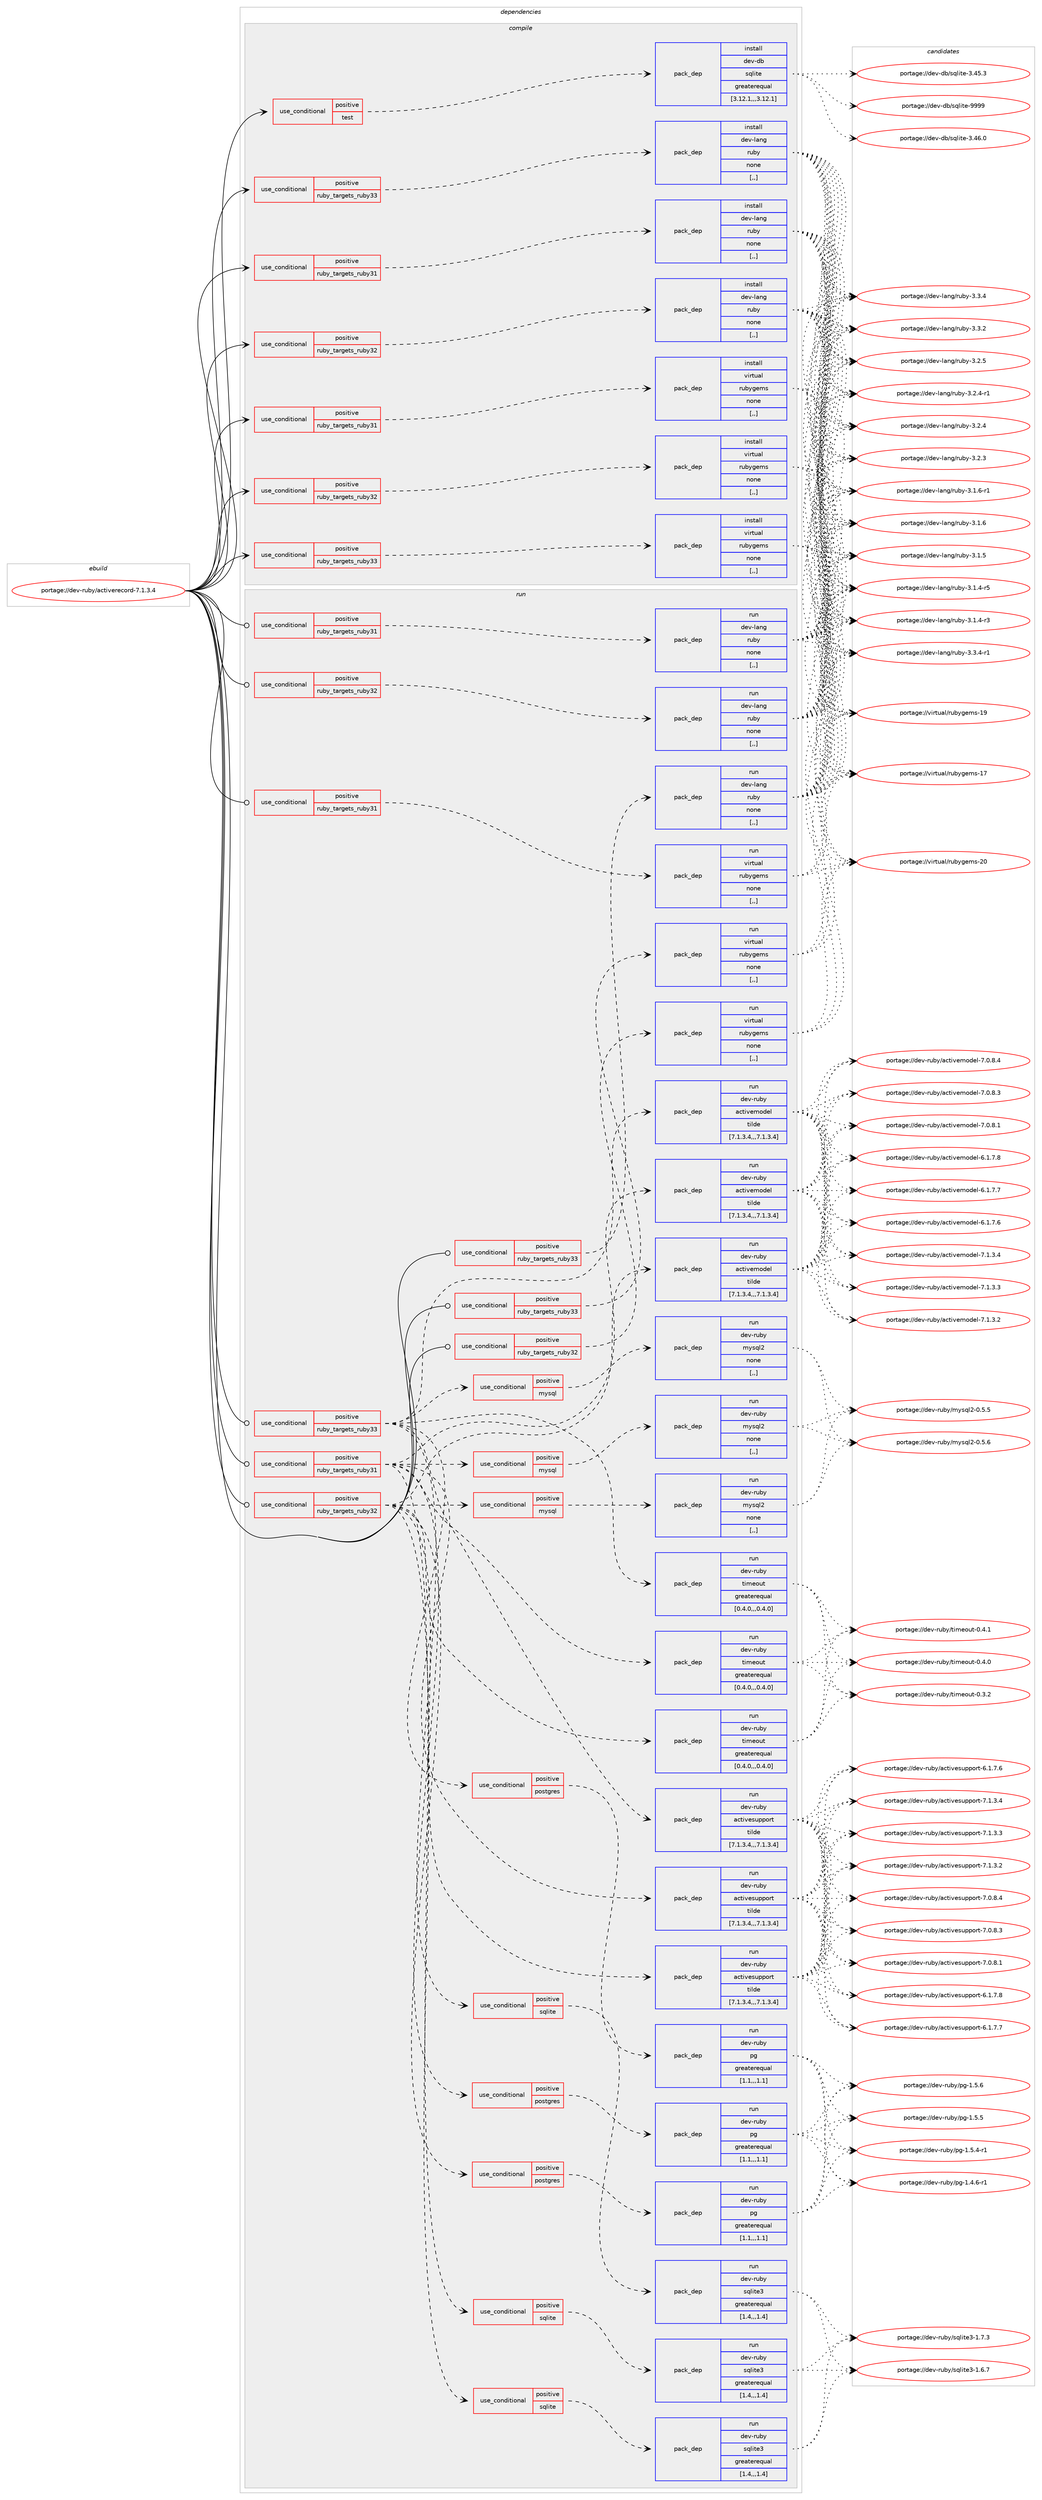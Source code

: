 digraph prolog {

# *************
# Graph options
# *************

newrank=true;
concentrate=true;
compound=true;
graph [rankdir=LR,fontname=Helvetica,fontsize=10,ranksep=1.5];#, ranksep=2.5, nodesep=0.2];
edge  [arrowhead=vee];
node  [fontname=Helvetica,fontsize=10];

# **********
# The ebuild
# **********

subgraph cluster_leftcol {
color=gray;
label=<<i>ebuild</i>>;
id [label="portage://dev-ruby/activerecord-7.1.3.4", color=red, width=4, href="../dev-ruby/activerecord-7.1.3.4.svg"];
}

# ****************
# The dependencies
# ****************

subgraph cluster_midcol {
color=gray;
label=<<i>dependencies</i>>;
subgraph cluster_compile {
fillcolor="#eeeeee";
style=filled;
label=<<i>compile</i>>;
subgraph cond43667 {
dependency174819 [label=<<TABLE BORDER="0" CELLBORDER="1" CELLSPACING="0" CELLPADDING="4"><TR><TD ROWSPAN="3" CELLPADDING="10">use_conditional</TD></TR><TR><TD>positive</TD></TR><TR><TD>ruby_targets_ruby31</TD></TR></TABLE>>, shape=none, color=red];
subgraph pack129871 {
dependency174820 [label=<<TABLE BORDER="0" CELLBORDER="1" CELLSPACING="0" CELLPADDING="4" WIDTH="220"><TR><TD ROWSPAN="6" CELLPADDING="30">pack_dep</TD></TR><TR><TD WIDTH="110">install</TD></TR><TR><TD>dev-lang</TD></TR><TR><TD>ruby</TD></TR><TR><TD>none</TD></TR><TR><TD>[,,]</TD></TR></TABLE>>, shape=none, color=blue];
}
dependency174819:e -> dependency174820:w [weight=20,style="dashed",arrowhead="vee"];
}
id:e -> dependency174819:w [weight=20,style="solid",arrowhead="vee"];
subgraph cond43668 {
dependency174821 [label=<<TABLE BORDER="0" CELLBORDER="1" CELLSPACING="0" CELLPADDING="4"><TR><TD ROWSPAN="3" CELLPADDING="10">use_conditional</TD></TR><TR><TD>positive</TD></TR><TR><TD>ruby_targets_ruby31</TD></TR></TABLE>>, shape=none, color=red];
subgraph pack129872 {
dependency174822 [label=<<TABLE BORDER="0" CELLBORDER="1" CELLSPACING="0" CELLPADDING="4" WIDTH="220"><TR><TD ROWSPAN="6" CELLPADDING="30">pack_dep</TD></TR><TR><TD WIDTH="110">install</TD></TR><TR><TD>virtual</TD></TR><TR><TD>rubygems</TD></TR><TR><TD>none</TD></TR><TR><TD>[,,]</TD></TR></TABLE>>, shape=none, color=blue];
}
dependency174821:e -> dependency174822:w [weight=20,style="dashed",arrowhead="vee"];
}
id:e -> dependency174821:w [weight=20,style="solid",arrowhead="vee"];
subgraph cond43669 {
dependency174823 [label=<<TABLE BORDER="0" CELLBORDER="1" CELLSPACING="0" CELLPADDING="4"><TR><TD ROWSPAN="3" CELLPADDING="10">use_conditional</TD></TR><TR><TD>positive</TD></TR><TR><TD>ruby_targets_ruby32</TD></TR></TABLE>>, shape=none, color=red];
subgraph pack129873 {
dependency174824 [label=<<TABLE BORDER="0" CELLBORDER="1" CELLSPACING="0" CELLPADDING="4" WIDTH="220"><TR><TD ROWSPAN="6" CELLPADDING="30">pack_dep</TD></TR><TR><TD WIDTH="110">install</TD></TR><TR><TD>dev-lang</TD></TR><TR><TD>ruby</TD></TR><TR><TD>none</TD></TR><TR><TD>[,,]</TD></TR></TABLE>>, shape=none, color=blue];
}
dependency174823:e -> dependency174824:w [weight=20,style="dashed",arrowhead="vee"];
}
id:e -> dependency174823:w [weight=20,style="solid",arrowhead="vee"];
subgraph cond43670 {
dependency174825 [label=<<TABLE BORDER="0" CELLBORDER="1" CELLSPACING="0" CELLPADDING="4"><TR><TD ROWSPAN="3" CELLPADDING="10">use_conditional</TD></TR><TR><TD>positive</TD></TR><TR><TD>ruby_targets_ruby32</TD></TR></TABLE>>, shape=none, color=red];
subgraph pack129874 {
dependency174826 [label=<<TABLE BORDER="0" CELLBORDER="1" CELLSPACING="0" CELLPADDING="4" WIDTH="220"><TR><TD ROWSPAN="6" CELLPADDING="30">pack_dep</TD></TR><TR><TD WIDTH="110">install</TD></TR><TR><TD>virtual</TD></TR><TR><TD>rubygems</TD></TR><TR><TD>none</TD></TR><TR><TD>[,,]</TD></TR></TABLE>>, shape=none, color=blue];
}
dependency174825:e -> dependency174826:w [weight=20,style="dashed",arrowhead="vee"];
}
id:e -> dependency174825:w [weight=20,style="solid",arrowhead="vee"];
subgraph cond43671 {
dependency174827 [label=<<TABLE BORDER="0" CELLBORDER="1" CELLSPACING="0" CELLPADDING="4"><TR><TD ROWSPAN="3" CELLPADDING="10">use_conditional</TD></TR><TR><TD>positive</TD></TR><TR><TD>ruby_targets_ruby33</TD></TR></TABLE>>, shape=none, color=red];
subgraph pack129875 {
dependency174828 [label=<<TABLE BORDER="0" CELLBORDER="1" CELLSPACING="0" CELLPADDING="4" WIDTH="220"><TR><TD ROWSPAN="6" CELLPADDING="30">pack_dep</TD></TR><TR><TD WIDTH="110">install</TD></TR><TR><TD>dev-lang</TD></TR><TR><TD>ruby</TD></TR><TR><TD>none</TD></TR><TR><TD>[,,]</TD></TR></TABLE>>, shape=none, color=blue];
}
dependency174827:e -> dependency174828:w [weight=20,style="dashed",arrowhead="vee"];
}
id:e -> dependency174827:w [weight=20,style="solid",arrowhead="vee"];
subgraph cond43672 {
dependency174829 [label=<<TABLE BORDER="0" CELLBORDER="1" CELLSPACING="0" CELLPADDING="4"><TR><TD ROWSPAN="3" CELLPADDING="10">use_conditional</TD></TR><TR><TD>positive</TD></TR><TR><TD>ruby_targets_ruby33</TD></TR></TABLE>>, shape=none, color=red];
subgraph pack129876 {
dependency174830 [label=<<TABLE BORDER="0" CELLBORDER="1" CELLSPACING="0" CELLPADDING="4" WIDTH="220"><TR><TD ROWSPAN="6" CELLPADDING="30">pack_dep</TD></TR><TR><TD WIDTH="110">install</TD></TR><TR><TD>virtual</TD></TR><TR><TD>rubygems</TD></TR><TR><TD>none</TD></TR><TR><TD>[,,]</TD></TR></TABLE>>, shape=none, color=blue];
}
dependency174829:e -> dependency174830:w [weight=20,style="dashed",arrowhead="vee"];
}
id:e -> dependency174829:w [weight=20,style="solid",arrowhead="vee"];
subgraph cond43673 {
dependency174831 [label=<<TABLE BORDER="0" CELLBORDER="1" CELLSPACING="0" CELLPADDING="4"><TR><TD ROWSPAN="3" CELLPADDING="10">use_conditional</TD></TR><TR><TD>positive</TD></TR><TR><TD>test</TD></TR></TABLE>>, shape=none, color=red];
subgraph pack129877 {
dependency174832 [label=<<TABLE BORDER="0" CELLBORDER="1" CELLSPACING="0" CELLPADDING="4" WIDTH="220"><TR><TD ROWSPAN="6" CELLPADDING="30">pack_dep</TD></TR><TR><TD WIDTH="110">install</TD></TR><TR><TD>dev-db</TD></TR><TR><TD>sqlite</TD></TR><TR><TD>greaterequal</TD></TR><TR><TD>[3.12.1,,,3.12.1]</TD></TR></TABLE>>, shape=none, color=blue];
}
dependency174831:e -> dependency174832:w [weight=20,style="dashed",arrowhead="vee"];
}
id:e -> dependency174831:w [weight=20,style="solid",arrowhead="vee"];
}
subgraph cluster_compileandrun {
fillcolor="#eeeeee";
style=filled;
label=<<i>compile and run</i>>;
}
subgraph cluster_run {
fillcolor="#eeeeee";
style=filled;
label=<<i>run</i>>;
subgraph cond43674 {
dependency174833 [label=<<TABLE BORDER="0" CELLBORDER="1" CELLSPACING="0" CELLPADDING="4"><TR><TD ROWSPAN="3" CELLPADDING="10">use_conditional</TD></TR><TR><TD>positive</TD></TR><TR><TD>ruby_targets_ruby31</TD></TR></TABLE>>, shape=none, color=red];
subgraph pack129878 {
dependency174834 [label=<<TABLE BORDER="0" CELLBORDER="1" CELLSPACING="0" CELLPADDING="4" WIDTH="220"><TR><TD ROWSPAN="6" CELLPADDING="30">pack_dep</TD></TR><TR><TD WIDTH="110">run</TD></TR><TR><TD>dev-lang</TD></TR><TR><TD>ruby</TD></TR><TR><TD>none</TD></TR><TR><TD>[,,]</TD></TR></TABLE>>, shape=none, color=blue];
}
dependency174833:e -> dependency174834:w [weight=20,style="dashed",arrowhead="vee"];
}
id:e -> dependency174833:w [weight=20,style="solid",arrowhead="odot"];
subgraph cond43675 {
dependency174835 [label=<<TABLE BORDER="0" CELLBORDER="1" CELLSPACING="0" CELLPADDING="4"><TR><TD ROWSPAN="3" CELLPADDING="10">use_conditional</TD></TR><TR><TD>positive</TD></TR><TR><TD>ruby_targets_ruby31</TD></TR></TABLE>>, shape=none, color=red];
subgraph pack129879 {
dependency174836 [label=<<TABLE BORDER="0" CELLBORDER="1" CELLSPACING="0" CELLPADDING="4" WIDTH="220"><TR><TD ROWSPAN="6" CELLPADDING="30">pack_dep</TD></TR><TR><TD WIDTH="110">run</TD></TR><TR><TD>dev-ruby</TD></TR><TR><TD>activesupport</TD></TR><TR><TD>tilde</TD></TR><TR><TD>[7.1.3.4,,,7.1.3.4]</TD></TR></TABLE>>, shape=none, color=blue];
}
dependency174835:e -> dependency174836:w [weight=20,style="dashed",arrowhead="vee"];
subgraph pack129880 {
dependency174837 [label=<<TABLE BORDER="0" CELLBORDER="1" CELLSPACING="0" CELLPADDING="4" WIDTH="220"><TR><TD ROWSPAN="6" CELLPADDING="30">pack_dep</TD></TR><TR><TD WIDTH="110">run</TD></TR><TR><TD>dev-ruby</TD></TR><TR><TD>activemodel</TD></TR><TR><TD>tilde</TD></TR><TR><TD>[7.1.3.4,,,7.1.3.4]</TD></TR></TABLE>>, shape=none, color=blue];
}
dependency174835:e -> dependency174837:w [weight=20,style="dashed",arrowhead="vee"];
subgraph pack129881 {
dependency174838 [label=<<TABLE BORDER="0" CELLBORDER="1" CELLSPACING="0" CELLPADDING="4" WIDTH="220"><TR><TD ROWSPAN="6" CELLPADDING="30">pack_dep</TD></TR><TR><TD WIDTH="110">run</TD></TR><TR><TD>dev-ruby</TD></TR><TR><TD>timeout</TD></TR><TR><TD>greaterequal</TD></TR><TR><TD>[0.4.0,,,0.4.0]</TD></TR></TABLE>>, shape=none, color=blue];
}
dependency174835:e -> dependency174838:w [weight=20,style="dashed",arrowhead="vee"];
subgraph cond43676 {
dependency174839 [label=<<TABLE BORDER="0" CELLBORDER="1" CELLSPACING="0" CELLPADDING="4"><TR><TD ROWSPAN="3" CELLPADDING="10">use_conditional</TD></TR><TR><TD>positive</TD></TR><TR><TD>sqlite</TD></TR></TABLE>>, shape=none, color=red];
subgraph pack129882 {
dependency174840 [label=<<TABLE BORDER="0" CELLBORDER="1" CELLSPACING="0" CELLPADDING="4" WIDTH="220"><TR><TD ROWSPAN="6" CELLPADDING="30">pack_dep</TD></TR><TR><TD WIDTH="110">run</TD></TR><TR><TD>dev-ruby</TD></TR><TR><TD>sqlite3</TD></TR><TR><TD>greaterequal</TD></TR><TR><TD>[1.4,,,1.4]</TD></TR></TABLE>>, shape=none, color=blue];
}
dependency174839:e -> dependency174840:w [weight=20,style="dashed",arrowhead="vee"];
}
dependency174835:e -> dependency174839:w [weight=20,style="dashed",arrowhead="vee"];
subgraph cond43677 {
dependency174841 [label=<<TABLE BORDER="0" CELLBORDER="1" CELLSPACING="0" CELLPADDING="4"><TR><TD ROWSPAN="3" CELLPADDING="10">use_conditional</TD></TR><TR><TD>positive</TD></TR><TR><TD>mysql</TD></TR></TABLE>>, shape=none, color=red];
subgraph pack129883 {
dependency174842 [label=<<TABLE BORDER="0" CELLBORDER="1" CELLSPACING="0" CELLPADDING="4" WIDTH="220"><TR><TD ROWSPAN="6" CELLPADDING="30">pack_dep</TD></TR><TR><TD WIDTH="110">run</TD></TR><TR><TD>dev-ruby</TD></TR><TR><TD>mysql2</TD></TR><TR><TD>none</TD></TR><TR><TD>[,,]</TD></TR></TABLE>>, shape=none, color=blue];
}
dependency174841:e -> dependency174842:w [weight=20,style="dashed",arrowhead="vee"];
}
dependency174835:e -> dependency174841:w [weight=20,style="dashed",arrowhead="vee"];
subgraph cond43678 {
dependency174843 [label=<<TABLE BORDER="0" CELLBORDER="1" CELLSPACING="0" CELLPADDING="4"><TR><TD ROWSPAN="3" CELLPADDING="10">use_conditional</TD></TR><TR><TD>positive</TD></TR><TR><TD>postgres</TD></TR></TABLE>>, shape=none, color=red];
subgraph pack129884 {
dependency174844 [label=<<TABLE BORDER="0" CELLBORDER="1" CELLSPACING="0" CELLPADDING="4" WIDTH="220"><TR><TD ROWSPAN="6" CELLPADDING="30">pack_dep</TD></TR><TR><TD WIDTH="110">run</TD></TR><TR><TD>dev-ruby</TD></TR><TR><TD>pg</TD></TR><TR><TD>greaterequal</TD></TR><TR><TD>[1.1,,,1.1]</TD></TR></TABLE>>, shape=none, color=blue];
}
dependency174843:e -> dependency174844:w [weight=20,style="dashed",arrowhead="vee"];
}
dependency174835:e -> dependency174843:w [weight=20,style="dashed",arrowhead="vee"];
}
id:e -> dependency174835:w [weight=20,style="solid",arrowhead="odot"];
subgraph cond43679 {
dependency174845 [label=<<TABLE BORDER="0" CELLBORDER="1" CELLSPACING="0" CELLPADDING="4"><TR><TD ROWSPAN="3" CELLPADDING="10">use_conditional</TD></TR><TR><TD>positive</TD></TR><TR><TD>ruby_targets_ruby31</TD></TR></TABLE>>, shape=none, color=red];
subgraph pack129885 {
dependency174846 [label=<<TABLE BORDER="0" CELLBORDER="1" CELLSPACING="0" CELLPADDING="4" WIDTH="220"><TR><TD ROWSPAN="6" CELLPADDING="30">pack_dep</TD></TR><TR><TD WIDTH="110">run</TD></TR><TR><TD>virtual</TD></TR><TR><TD>rubygems</TD></TR><TR><TD>none</TD></TR><TR><TD>[,,]</TD></TR></TABLE>>, shape=none, color=blue];
}
dependency174845:e -> dependency174846:w [weight=20,style="dashed",arrowhead="vee"];
}
id:e -> dependency174845:w [weight=20,style="solid",arrowhead="odot"];
subgraph cond43680 {
dependency174847 [label=<<TABLE BORDER="0" CELLBORDER="1" CELLSPACING="0" CELLPADDING="4"><TR><TD ROWSPAN="3" CELLPADDING="10">use_conditional</TD></TR><TR><TD>positive</TD></TR><TR><TD>ruby_targets_ruby32</TD></TR></TABLE>>, shape=none, color=red];
subgraph pack129886 {
dependency174848 [label=<<TABLE BORDER="0" CELLBORDER="1" CELLSPACING="0" CELLPADDING="4" WIDTH="220"><TR><TD ROWSPAN="6" CELLPADDING="30">pack_dep</TD></TR><TR><TD WIDTH="110">run</TD></TR><TR><TD>dev-lang</TD></TR><TR><TD>ruby</TD></TR><TR><TD>none</TD></TR><TR><TD>[,,]</TD></TR></TABLE>>, shape=none, color=blue];
}
dependency174847:e -> dependency174848:w [weight=20,style="dashed",arrowhead="vee"];
}
id:e -> dependency174847:w [weight=20,style="solid",arrowhead="odot"];
subgraph cond43681 {
dependency174849 [label=<<TABLE BORDER="0" CELLBORDER="1" CELLSPACING="0" CELLPADDING="4"><TR><TD ROWSPAN="3" CELLPADDING="10">use_conditional</TD></TR><TR><TD>positive</TD></TR><TR><TD>ruby_targets_ruby32</TD></TR></TABLE>>, shape=none, color=red];
subgraph pack129887 {
dependency174850 [label=<<TABLE BORDER="0" CELLBORDER="1" CELLSPACING="0" CELLPADDING="4" WIDTH="220"><TR><TD ROWSPAN="6" CELLPADDING="30">pack_dep</TD></TR><TR><TD WIDTH="110">run</TD></TR><TR><TD>dev-ruby</TD></TR><TR><TD>activesupport</TD></TR><TR><TD>tilde</TD></TR><TR><TD>[7.1.3.4,,,7.1.3.4]</TD></TR></TABLE>>, shape=none, color=blue];
}
dependency174849:e -> dependency174850:w [weight=20,style="dashed",arrowhead="vee"];
subgraph pack129888 {
dependency174851 [label=<<TABLE BORDER="0" CELLBORDER="1" CELLSPACING="0" CELLPADDING="4" WIDTH="220"><TR><TD ROWSPAN="6" CELLPADDING="30">pack_dep</TD></TR><TR><TD WIDTH="110">run</TD></TR><TR><TD>dev-ruby</TD></TR><TR><TD>activemodel</TD></TR><TR><TD>tilde</TD></TR><TR><TD>[7.1.3.4,,,7.1.3.4]</TD></TR></TABLE>>, shape=none, color=blue];
}
dependency174849:e -> dependency174851:w [weight=20,style="dashed",arrowhead="vee"];
subgraph pack129889 {
dependency174852 [label=<<TABLE BORDER="0" CELLBORDER="1" CELLSPACING="0" CELLPADDING="4" WIDTH="220"><TR><TD ROWSPAN="6" CELLPADDING="30">pack_dep</TD></TR><TR><TD WIDTH="110">run</TD></TR><TR><TD>dev-ruby</TD></TR><TR><TD>timeout</TD></TR><TR><TD>greaterequal</TD></TR><TR><TD>[0.4.0,,,0.4.0]</TD></TR></TABLE>>, shape=none, color=blue];
}
dependency174849:e -> dependency174852:w [weight=20,style="dashed",arrowhead="vee"];
subgraph cond43682 {
dependency174853 [label=<<TABLE BORDER="0" CELLBORDER="1" CELLSPACING="0" CELLPADDING="4"><TR><TD ROWSPAN="3" CELLPADDING="10">use_conditional</TD></TR><TR><TD>positive</TD></TR><TR><TD>sqlite</TD></TR></TABLE>>, shape=none, color=red];
subgraph pack129890 {
dependency174854 [label=<<TABLE BORDER="0" CELLBORDER="1" CELLSPACING="0" CELLPADDING="4" WIDTH="220"><TR><TD ROWSPAN="6" CELLPADDING="30">pack_dep</TD></TR><TR><TD WIDTH="110">run</TD></TR><TR><TD>dev-ruby</TD></TR><TR><TD>sqlite3</TD></TR><TR><TD>greaterequal</TD></TR><TR><TD>[1.4,,,1.4]</TD></TR></TABLE>>, shape=none, color=blue];
}
dependency174853:e -> dependency174854:w [weight=20,style="dashed",arrowhead="vee"];
}
dependency174849:e -> dependency174853:w [weight=20,style="dashed",arrowhead="vee"];
subgraph cond43683 {
dependency174855 [label=<<TABLE BORDER="0" CELLBORDER="1" CELLSPACING="0" CELLPADDING="4"><TR><TD ROWSPAN="3" CELLPADDING="10">use_conditional</TD></TR><TR><TD>positive</TD></TR><TR><TD>mysql</TD></TR></TABLE>>, shape=none, color=red];
subgraph pack129891 {
dependency174856 [label=<<TABLE BORDER="0" CELLBORDER="1" CELLSPACING="0" CELLPADDING="4" WIDTH="220"><TR><TD ROWSPAN="6" CELLPADDING="30">pack_dep</TD></TR><TR><TD WIDTH="110">run</TD></TR><TR><TD>dev-ruby</TD></TR><TR><TD>mysql2</TD></TR><TR><TD>none</TD></TR><TR><TD>[,,]</TD></TR></TABLE>>, shape=none, color=blue];
}
dependency174855:e -> dependency174856:w [weight=20,style="dashed",arrowhead="vee"];
}
dependency174849:e -> dependency174855:w [weight=20,style="dashed",arrowhead="vee"];
subgraph cond43684 {
dependency174857 [label=<<TABLE BORDER="0" CELLBORDER="1" CELLSPACING="0" CELLPADDING="4"><TR><TD ROWSPAN="3" CELLPADDING="10">use_conditional</TD></TR><TR><TD>positive</TD></TR><TR><TD>postgres</TD></TR></TABLE>>, shape=none, color=red];
subgraph pack129892 {
dependency174858 [label=<<TABLE BORDER="0" CELLBORDER="1" CELLSPACING="0" CELLPADDING="4" WIDTH="220"><TR><TD ROWSPAN="6" CELLPADDING="30">pack_dep</TD></TR><TR><TD WIDTH="110">run</TD></TR><TR><TD>dev-ruby</TD></TR><TR><TD>pg</TD></TR><TR><TD>greaterequal</TD></TR><TR><TD>[1.1,,,1.1]</TD></TR></TABLE>>, shape=none, color=blue];
}
dependency174857:e -> dependency174858:w [weight=20,style="dashed",arrowhead="vee"];
}
dependency174849:e -> dependency174857:w [weight=20,style="dashed",arrowhead="vee"];
}
id:e -> dependency174849:w [weight=20,style="solid",arrowhead="odot"];
subgraph cond43685 {
dependency174859 [label=<<TABLE BORDER="0" CELLBORDER="1" CELLSPACING="0" CELLPADDING="4"><TR><TD ROWSPAN="3" CELLPADDING="10">use_conditional</TD></TR><TR><TD>positive</TD></TR><TR><TD>ruby_targets_ruby32</TD></TR></TABLE>>, shape=none, color=red];
subgraph pack129893 {
dependency174860 [label=<<TABLE BORDER="0" CELLBORDER="1" CELLSPACING="0" CELLPADDING="4" WIDTH="220"><TR><TD ROWSPAN="6" CELLPADDING="30">pack_dep</TD></TR><TR><TD WIDTH="110">run</TD></TR><TR><TD>virtual</TD></TR><TR><TD>rubygems</TD></TR><TR><TD>none</TD></TR><TR><TD>[,,]</TD></TR></TABLE>>, shape=none, color=blue];
}
dependency174859:e -> dependency174860:w [weight=20,style="dashed",arrowhead="vee"];
}
id:e -> dependency174859:w [weight=20,style="solid",arrowhead="odot"];
subgraph cond43686 {
dependency174861 [label=<<TABLE BORDER="0" CELLBORDER="1" CELLSPACING="0" CELLPADDING="4"><TR><TD ROWSPAN="3" CELLPADDING="10">use_conditional</TD></TR><TR><TD>positive</TD></TR><TR><TD>ruby_targets_ruby33</TD></TR></TABLE>>, shape=none, color=red];
subgraph pack129894 {
dependency174862 [label=<<TABLE BORDER="0" CELLBORDER="1" CELLSPACING="0" CELLPADDING="4" WIDTH="220"><TR><TD ROWSPAN="6" CELLPADDING="30">pack_dep</TD></TR><TR><TD WIDTH="110">run</TD></TR><TR><TD>dev-lang</TD></TR><TR><TD>ruby</TD></TR><TR><TD>none</TD></TR><TR><TD>[,,]</TD></TR></TABLE>>, shape=none, color=blue];
}
dependency174861:e -> dependency174862:w [weight=20,style="dashed",arrowhead="vee"];
}
id:e -> dependency174861:w [weight=20,style="solid",arrowhead="odot"];
subgraph cond43687 {
dependency174863 [label=<<TABLE BORDER="0" CELLBORDER="1" CELLSPACING="0" CELLPADDING="4"><TR><TD ROWSPAN="3" CELLPADDING="10">use_conditional</TD></TR><TR><TD>positive</TD></TR><TR><TD>ruby_targets_ruby33</TD></TR></TABLE>>, shape=none, color=red];
subgraph pack129895 {
dependency174864 [label=<<TABLE BORDER="0" CELLBORDER="1" CELLSPACING="0" CELLPADDING="4" WIDTH="220"><TR><TD ROWSPAN="6" CELLPADDING="30">pack_dep</TD></TR><TR><TD WIDTH="110">run</TD></TR><TR><TD>dev-ruby</TD></TR><TR><TD>activesupport</TD></TR><TR><TD>tilde</TD></TR><TR><TD>[7.1.3.4,,,7.1.3.4]</TD></TR></TABLE>>, shape=none, color=blue];
}
dependency174863:e -> dependency174864:w [weight=20,style="dashed",arrowhead="vee"];
subgraph pack129896 {
dependency174865 [label=<<TABLE BORDER="0" CELLBORDER="1" CELLSPACING="0" CELLPADDING="4" WIDTH="220"><TR><TD ROWSPAN="6" CELLPADDING="30">pack_dep</TD></TR><TR><TD WIDTH="110">run</TD></TR><TR><TD>dev-ruby</TD></TR><TR><TD>activemodel</TD></TR><TR><TD>tilde</TD></TR><TR><TD>[7.1.3.4,,,7.1.3.4]</TD></TR></TABLE>>, shape=none, color=blue];
}
dependency174863:e -> dependency174865:w [weight=20,style="dashed",arrowhead="vee"];
subgraph pack129897 {
dependency174866 [label=<<TABLE BORDER="0" CELLBORDER="1" CELLSPACING="0" CELLPADDING="4" WIDTH="220"><TR><TD ROWSPAN="6" CELLPADDING="30">pack_dep</TD></TR><TR><TD WIDTH="110">run</TD></TR><TR><TD>dev-ruby</TD></TR><TR><TD>timeout</TD></TR><TR><TD>greaterequal</TD></TR><TR><TD>[0.4.0,,,0.4.0]</TD></TR></TABLE>>, shape=none, color=blue];
}
dependency174863:e -> dependency174866:w [weight=20,style="dashed",arrowhead="vee"];
subgraph cond43688 {
dependency174867 [label=<<TABLE BORDER="0" CELLBORDER="1" CELLSPACING="0" CELLPADDING="4"><TR><TD ROWSPAN="3" CELLPADDING="10">use_conditional</TD></TR><TR><TD>positive</TD></TR><TR><TD>sqlite</TD></TR></TABLE>>, shape=none, color=red];
subgraph pack129898 {
dependency174868 [label=<<TABLE BORDER="0" CELLBORDER="1" CELLSPACING="0" CELLPADDING="4" WIDTH="220"><TR><TD ROWSPAN="6" CELLPADDING="30">pack_dep</TD></TR><TR><TD WIDTH="110">run</TD></TR><TR><TD>dev-ruby</TD></TR><TR><TD>sqlite3</TD></TR><TR><TD>greaterequal</TD></TR><TR><TD>[1.4,,,1.4]</TD></TR></TABLE>>, shape=none, color=blue];
}
dependency174867:e -> dependency174868:w [weight=20,style="dashed",arrowhead="vee"];
}
dependency174863:e -> dependency174867:w [weight=20,style="dashed",arrowhead="vee"];
subgraph cond43689 {
dependency174869 [label=<<TABLE BORDER="0" CELLBORDER="1" CELLSPACING="0" CELLPADDING="4"><TR><TD ROWSPAN="3" CELLPADDING="10">use_conditional</TD></TR><TR><TD>positive</TD></TR><TR><TD>mysql</TD></TR></TABLE>>, shape=none, color=red];
subgraph pack129899 {
dependency174870 [label=<<TABLE BORDER="0" CELLBORDER="1" CELLSPACING="0" CELLPADDING="4" WIDTH="220"><TR><TD ROWSPAN="6" CELLPADDING="30">pack_dep</TD></TR><TR><TD WIDTH="110">run</TD></TR><TR><TD>dev-ruby</TD></TR><TR><TD>mysql2</TD></TR><TR><TD>none</TD></TR><TR><TD>[,,]</TD></TR></TABLE>>, shape=none, color=blue];
}
dependency174869:e -> dependency174870:w [weight=20,style="dashed",arrowhead="vee"];
}
dependency174863:e -> dependency174869:w [weight=20,style="dashed",arrowhead="vee"];
subgraph cond43690 {
dependency174871 [label=<<TABLE BORDER="0" CELLBORDER="1" CELLSPACING="0" CELLPADDING="4"><TR><TD ROWSPAN="3" CELLPADDING="10">use_conditional</TD></TR><TR><TD>positive</TD></TR><TR><TD>postgres</TD></TR></TABLE>>, shape=none, color=red];
subgraph pack129900 {
dependency174872 [label=<<TABLE BORDER="0" CELLBORDER="1" CELLSPACING="0" CELLPADDING="4" WIDTH="220"><TR><TD ROWSPAN="6" CELLPADDING="30">pack_dep</TD></TR><TR><TD WIDTH="110">run</TD></TR><TR><TD>dev-ruby</TD></TR><TR><TD>pg</TD></TR><TR><TD>greaterequal</TD></TR><TR><TD>[1.1,,,1.1]</TD></TR></TABLE>>, shape=none, color=blue];
}
dependency174871:e -> dependency174872:w [weight=20,style="dashed",arrowhead="vee"];
}
dependency174863:e -> dependency174871:w [weight=20,style="dashed",arrowhead="vee"];
}
id:e -> dependency174863:w [weight=20,style="solid",arrowhead="odot"];
subgraph cond43691 {
dependency174873 [label=<<TABLE BORDER="0" CELLBORDER="1" CELLSPACING="0" CELLPADDING="4"><TR><TD ROWSPAN="3" CELLPADDING="10">use_conditional</TD></TR><TR><TD>positive</TD></TR><TR><TD>ruby_targets_ruby33</TD></TR></TABLE>>, shape=none, color=red];
subgraph pack129901 {
dependency174874 [label=<<TABLE BORDER="0" CELLBORDER="1" CELLSPACING="0" CELLPADDING="4" WIDTH="220"><TR><TD ROWSPAN="6" CELLPADDING="30">pack_dep</TD></TR><TR><TD WIDTH="110">run</TD></TR><TR><TD>virtual</TD></TR><TR><TD>rubygems</TD></TR><TR><TD>none</TD></TR><TR><TD>[,,]</TD></TR></TABLE>>, shape=none, color=blue];
}
dependency174873:e -> dependency174874:w [weight=20,style="dashed",arrowhead="vee"];
}
id:e -> dependency174873:w [weight=20,style="solid",arrowhead="odot"];
}
}

# **************
# The candidates
# **************

subgraph cluster_choices {
rank=same;
color=gray;
label=<<i>candidates</i>>;

subgraph choice129871 {
color=black;
nodesep=1;
choice100101118451089711010347114117981214551465146524511449 [label="portage://dev-lang/ruby-3.3.4-r1", color=red, width=4,href="../dev-lang/ruby-3.3.4-r1.svg"];
choice10010111845108971101034711411798121455146514652 [label="portage://dev-lang/ruby-3.3.4", color=red, width=4,href="../dev-lang/ruby-3.3.4.svg"];
choice10010111845108971101034711411798121455146514650 [label="portage://dev-lang/ruby-3.3.2", color=red, width=4,href="../dev-lang/ruby-3.3.2.svg"];
choice10010111845108971101034711411798121455146504653 [label="portage://dev-lang/ruby-3.2.5", color=red, width=4,href="../dev-lang/ruby-3.2.5.svg"];
choice100101118451089711010347114117981214551465046524511449 [label="portage://dev-lang/ruby-3.2.4-r1", color=red, width=4,href="../dev-lang/ruby-3.2.4-r1.svg"];
choice10010111845108971101034711411798121455146504652 [label="portage://dev-lang/ruby-3.2.4", color=red, width=4,href="../dev-lang/ruby-3.2.4.svg"];
choice10010111845108971101034711411798121455146504651 [label="portage://dev-lang/ruby-3.2.3", color=red, width=4,href="../dev-lang/ruby-3.2.3.svg"];
choice100101118451089711010347114117981214551464946544511449 [label="portage://dev-lang/ruby-3.1.6-r1", color=red, width=4,href="../dev-lang/ruby-3.1.6-r1.svg"];
choice10010111845108971101034711411798121455146494654 [label="portage://dev-lang/ruby-3.1.6", color=red, width=4,href="../dev-lang/ruby-3.1.6.svg"];
choice10010111845108971101034711411798121455146494653 [label="portage://dev-lang/ruby-3.1.5", color=red, width=4,href="../dev-lang/ruby-3.1.5.svg"];
choice100101118451089711010347114117981214551464946524511453 [label="portage://dev-lang/ruby-3.1.4-r5", color=red, width=4,href="../dev-lang/ruby-3.1.4-r5.svg"];
choice100101118451089711010347114117981214551464946524511451 [label="portage://dev-lang/ruby-3.1.4-r3", color=red, width=4,href="../dev-lang/ruby-3.1.4-r3.svg"];
dependency174820:e -> choice100101118451089711010347114117981214551465146524511449:w [style=dotted,weight="100"];
dependency174820:e -> choice10010111845108971101034711411798121455146514652:w [style=dotted,weight="100"];
dependency174820:e -> choice10010111845108971101034711411798121455146514650:w [style=dotted,weight="100"];
dependency174820:e -> choice10010111845108971101034711411798121455146504653:w [style=dotted,weight="100"];
dependency174820:e -> choice100101118451089711010347114117981214551465046524511449:w [style=dotted,weight="100"];
dependency174820:e -> choice10010111845108971101034711411798121455146504652:w [style=dotted,weight="100"];
dependency174820:e -> choice10010111845108971101034711411798121455146504651:w [style=dotted,weight="100"];
dependency174820:e -> choice100101118451089711010347114117981214551464946544511449:w [style=dotted,weight="100"];
dependency174820:e -> choice10010111845108971101034711411798121455146494654:w [style=dotted,weight="100"];
dependency174820:e -> choice10010111845108971101034711411798121455146494653:w [style=dotted,weight="100"];
dependency174820:e -> choice100101118451089711010347114117981214551464946524511453:w [style=dotted,weight="100"];
dependency174820:e -> choice100101118451089711010347114117981214551464946524511451:w [style=dotted,weight="100"];
}
subgraph choice129872 {
color=black;
nodesep=1;
choice118105114116117971084711411798121103101109115455048 [label="portage://virtual/rubygems-20", color=red, width=4,href="../virtual/rubygems-20.svg"];
choice118105114116117971084711411798121103101109115454957 [label="portage://virtual/rubygems-19", color=red, width=4,href="../virtual/rubygems-19.svg"];
choice118105114116117971084711411798121103101109115454955 [label="portage://virtual/rubygems-17", color=red, width=4,href="../virtual/rubygems-17.svg"];
dependency174822:e -> choice118105114116117971084711411798121103101109115455048:w [style=dotted,weight="100"];
dependency174822:e -> choice118105114116117971084711411798121103101109115454957:w [style=dotted,weight="100"];
dependency174822:e -> choice118105114116117971084711411798121103101109115454955:w [style=dotted,weight="100"];
}
subgraph choice129873 {
color=black;
nodesep=1;
choice100101118451089711010347114117981214551465146524511449 [label="portage://dev-lang/ruby-3.3.4-r1", color=red, width=4,href="../dev-lang/ruby-3.3.4-r1.svg"];
choice10010111845108971101034711411798121455146514652 [label="portage://dev-lang/ruby-3.3.4", color=red, width=4,href="../dev-lang/ruby-3.3.4.svg"];
choice10010111845108971101034711411798121455146514650 [label="portage://dev-lang/ruby-3.3.2", color=red, width=4,href="../dev-lang/ruby-3.3.2.svg"];
choice10010111845108971101034711411798121455146504653 [label="portage://dev-lang/ruby-3.2.5", color=red, width=4,href="../dev-lang/ruby-3.2.5.svg"];
choice100101118451089711010347114117981214551465046524511449 [label="portage://dev-lang/ruby-3.2.4-r1", color=red, width=4,href="../dev-lang/ruby-3.2.4-r1.svg"];
choice10010111845108971101034711411798121455146504652 [label="portage://dev-lang/ruby-3.2.4", color=red, width=4,href="../dev-lang/ruby-3.2.4.svg"];
choice10010111845108971101034711411798121455146504651 [label="portage://dev-lang/ruby-3.2.3", color=red, width=4,href="../dev-lang/ruby-3.2.3.svg"];
choice100101118451089711010347114117981214551464946544511449 [label="portage://dev-lang/ruby-3.1.6-r1", color=red, width=4,href="../dev-lang/ruby-3.1.6-r1.svg"];
choice10010111845108971101034711411798121455146494654 [label="portage://dev-lang/ruby-3.1.6", color=red, width=4,href="../dev-lang/ruby-3.1.6.svg"];
choice10010111845108971101034711411798121455146494653 [label="portage://dev-lang/ruby-3.1.5", color=red, width=4,href="../dev-lang/ruby-3.1.5.svg"];
choice100101118451089711010347114117981214551464946524511453 [label="portage://dev-lang/ruby-3.1.4-r5", color=red, width=4,href="../dev-lang/ruby-3.1.4-r5.svg"];
choice100101118451089711010347114117981214551464946524511451 [label="portage://dev-lang/ruby-3.1.4-r3", color=red, width=4,href="../dev-lang/ruby-3.1.4-r3.svg"];
dependency174824:e -> choice100101118451089711010347114117981214551465146524511449:w [style=dotted,weight="100"];
dependency174824:e -> choice10010111845108971101034711411798121455146514652:w [style=dotted,weight="100"];
dependency174824:e -> choice10010111845108971101034711411798121455146514650:w [style=dotted,weight="100"];
dependency174824:e -> choice10010111845108971101034711411798121455146504653:w [style=dotted,weight="100"];
dependency174824:e -> choice100101118451089711010347114117981214551465046524511449:w [style=dotted,weight="100"];
dependency174824:e -> choice10010111845108971101034711411798121455146504652:w [style=dotted,weight="100"];
dependency174824:e -> choice10010111845108971101034711411798121455146504651:w [style=dotted,weight="100"];
dependency174824:e -> choice100101118451089711010347114117981214551464946544511449:w [style=dotted,weight="100"];
dependency174824:e -> choice10010111845108971101034711411798121455146494654:w [style=dotted,weight="100"];
dependency174824:e -> choice10010111845108971101034711411798121455146494653:w [style=dotted,weight="100"];
dependency174824:e -> choice100101118451089711010347114117981214551464946524511453:w [style=dotted,weight="100"];
dependency174824:e -> choice100101118451089711010347114117981214551464946524511451:w [style=dotted,weight="100"];
}
subgraph choice129874 {
color=black;
nodesep=1;
choice118105114116117971084711411798121103101109115455048 [label="portage://virtual/rubygems-20", color=red, width=4,href="../virtual/rubygems-20.svg"];
choice118105114116117971084711411798121103101109115454957 [label="portage://virtual/rubygems-19", color=red, width=4,href="../virtual/rubygems-19.svg"];
choice118105114116117971084711411798121103101109115454955 [label="portage://virtual/rubygems-17", color=red, width=4,href="../virtual/rubygems-17.svg"];
dependency174826:e -> choice118105114116117971084711411798121103101109115455048:w [style=dotted,weight="100"];
dependency174826:e -> choice118105114116117971084711411798121103101109115454957:w [style=dotted,weight="100"];
dependency174826:e -> choice118105114116117971084711411798121103101109115454955:w [style=dotted,weight="100"];
}
subgraph choice129875 {
color=black;
nodesep=1;
choice100101118451089711010347114117981214551465146524511449 [label="portage://dev-lang/ruby-3.3.4-r1", color=red, width=4,href="../dev-lang/ruby-3.3.4-r1.svg"];
choice10010111845108971101034711411798121455146514652 [label="portage://dev-lang/ruby-3.3.4", color=red, width=4,href="../dev-lang/ruby-3.3.4.svg"];
choice10010111845108971101034711411798121455146514650 [label="portage://dev-lang/ruby-3.3.2", color=red, width=4,href="../dev-lang/ruby-3.3.2.svg"];
choice10010111845108971101034711411798121455146504653 [label="portage://dev-lang/ruby-3.2.5", color=red, width=4,href="../dev-lang/ruby-3.2.5.svg"];
choice100101118451089711010347114117981214551465046524511449 [label="portage://dev-lang/ruby-3.2.4-r1", color=red, width=4,href="../dev-lang/ruby-3.2.4-r1.svg"];
choice10010111845108971101034711411798121455146504652 [label="portage://dev-lang/ruby-3.2.4", color=red, width=4,href="../dev-lang/ruby-3.2.4.svg"];
choice10010111845108971101034711411798121455146504651 [label="portage://dev-lang/ruby-3.2.3", color=red, width=4,href="../dev-lang/ruby-3.2.3.svg"];
choice100101118451089711010347114117981214551464946544511449 [label="portage://dev-lang/ruby-3.1.6-r1", color=red, width=4,href="../dev-lang/ruby-3.1.6-r1.svg"];
choice10010111845108971101034711411798121455146494654 [label="portage://dev-lang/ruby-3.1.6", color=red, width=4,href="../dev-lang/ruby-3.1.6.svg"];
choice10010111845108971101034711411798121455146494653 [label="portage://dev-lang/ruby-3.1.5", color=red, width=4,href="../dev-lang/ruby-3.1.5.svg"];
choice100101118451089711010347114117981214551464946524511453 [label="portage://dev-lang/ruby-3.1.4-r5", color=red, width=4,href="../dev-lang/ruby-3.1.4-r5.svg"];
choice100101118451089711010347114117981214551464946524511451 [label="portage://dev-lang/ruby-3.1.4-r3", color=red, width=4,href="../dev-lang/ruby-3.1.4-r3.svg"];
dependency174828:e -> choice100101118451089711010347114117981214551465146524511449:w [style=dotted,weight="100"];
dependency174828:e -> choice10010111845108971101034711411798121455146514652:w [style=dotted,weight="100"];
dependency174828:e -> choice10010111845108971101034711411798121455146514650:w [style=dotted,weight="100"];
dependency174828:e -> choice10010111845108971101034711411798121455146504653:w [style=dotted,weight="100"];
dependency174828:e -> choice100101118451089711010347114117981214551465046524511449:w [style=dotted,weight="100"];
dependency174828:e -> choice10010111845108971101034711411798121455146504652:w [style=dotted,weight="100"];
dependency174828:e -> choice10010111845108971101034711411798121455146504651:w [style=dotted,weight="100"];
dependency174828:e -> choice100101118451089711010347114117981214551464946544511449:w [style=dotted,weight="100"];
dependency174828:e -> choice10010111845108971101034711411798121455146494654:w [style=dotted,weight="100"];
dependency174828:e -> choice10010111845108971101034711411798121455146494653:w [style=dotted,weight="100"];
dependency174828:e -> choice100101118451089711010347114117981214551464946524511453:w [style=dotted,weight="100"];
dependency174828:e -> choice100101118451089711010347114117981214551464946524511451:w [style=dotted,weight="100"];
}
subgraph choice129876 {
color=black;
nodesep=1;
choice118105114116117971084711411798121103101109115455048 [label="portage://virtual/rubygems-20", color=red, width=4,href="../virtual/rubygems-20.svg"];
choice118105114116117971084711411798121103101109115454957 [label="portage://virtual/rubygems-19", color=red, width=4,href="../virtual/rubygems-19.svg"];
choice118105114116117971084711411798121103101109115454955 [label="portage://virtual/rubygems-17", color=red, width=4,href="../virtual/rubygems-17.svg"];
dependency174830:e -> choice118105114116117971084711411798121103101109115455048:w [style=dotted,weight="100"];
dependency174830:e -> choice118105114116117971084711411798121103101109115454957:w [style=dotted,weight="100"];
dependency174830:e -> choice118105114116117971084711411798121103101109115454955:w [style=dotted,weight="100"];
}
subgraph choice129877 {
color=black;
nodesep=1;
choice1001011184510098471151131081051161014557575757 [label="portage://dev-db/sqlite-9999", color=red, width=4,href="../dev-db/sqlite-9999.svg"];
choice10010111845100984711511310810511610145514652544648 [label="portage://dev-db/sqlite-3.46.0", color=red, width=4,href="../dev-db/sqlite-3.46.0.svg"];
choice10010111845100984711511310810511610145514652534651 [label="portage://dev-db/sqlite-3.45.3", color=red, width=4,href="../dev-db/sqlite-3.45.3.svg"];
dependency174832:e -> choice1001011184510098471151131081051161014557575757:w [style=dotted,weight="100"];
dependency174832:e -> choice10010111845100984711511310810511610145514652544648:w [style=dotted,weight="100"];
dependency174832:e -> choice10010111845100984711511310810511610145514652534651:w [style=dotted,weight="100"];
}
subgraph choice129878 {
color=black;
nodesep=1;
choice100101118451089711010347114117981214551465146524511449 [label="portage://dev-lang/ruby-3.3.4-r1", color=red, width=4,href="../dev-lang/ruby-3.3.4-r1.svg"];
choice10010111845108971101034711411798121455146514652 [label="portage://dev-lang/ruby-3.3.4", color=red, width=4,href="../dev-lang/ruby-3.3.4.svg"];
choice10010111845108971101034711411798121455146514650 [label="portage://dev-lang/ruby-3.3.2", color=red, width=4,href="../dev-lang/ruby-3.3.2.svg"];
choice10010111845108971101034711411798121455146504653 [label="portage://dev-lang/ruby-3.2.5", color=red, width=4,href="../dev-lang/ruby-3.2.5.svg"];
choice100101118451089711010347114117981214551465046524511449 [label="portage://dev-lang/ruby-3.2.4-r1", color=red, width=4,href="../dev-lang/ruby-3.2.4-r1.svg"];
choice10010111845108971101034711411798121455146504652 [label="portage://dev-lang/ruby-3.2.4", color=red, width=4,href="../dev-lang/ruby-3.2.4.svg"];
choice10010111845108971101034711411798121455146504651 [label="portage://dev-lang/ruby-3.2.3", color=red, width=4,href="../dev-lang/ruby-3.2.3.svg"];
choice100101118451089711010347114117981214551464946544511449 [label="portage://dev-lang/ruby-3.1.6-r1", color=red, width=4,href="../dev-lang/ruby-3.1.6-r1.svg"];
choice10010111845108971101034711411798121455146494654 [label="portage://dev-lang/ruby-3.1.6", color=red, width=4,href="../dev-lang/ruby-3.1.6.svg"];
choice10010111845108971101034711411798121455146494653 [label="portage://dev-lang/ruby-3.1.5", color=red, width=4,href="../dev-lang/ruby-3.1.5.svg"];
choice100101118451089711010347114117981214551464946524511453 [label="portage://dev-lang/ruby-3.1.4-r5", color=red, width=4,href="../dev-lang/ruby-3.1.4-r5.svg"];
choice100101118451089711010347114117981214551464946524511451 [label="portage://dev-lang/ruby-3.1.4-r3", color=red, width=4,href="../dev-lang/ruby-3.1.4-r3.svg"];
dependency174834:e -> choice100101118451089711010347114117981214551465146524511449:w [style=dotted,weight="100"];
dependency174834:e -> choice10010111845108971101034711411798121455146514652:w [style=dotted,weight="100"];
dependency174834:e -> choice10010111845108971101034711411798121455146514650:w [style=dotted,weight="100"];
dependency174834:e -> choice10010111845108971101034711411798121455146504653:w [style=dotted,weight="100"];
dependency174834:e -> choice100101118451089711010347114117981214551465046524511449:w [style=dotted,weight="100"];
dependency174834:e -> choice10010111845108971101034711411798121455146504652:w [style=dotted,weight="100"];
dependency174834:e -> choice10010111845108971101034711411798121455146504651:w [style=dotted,weight="100"];
dependency174834:e -> choice100101118451089711010347114117981214551464946544511449:w [style=dotted,weight="100"];
dependency174834:e -> choice10010111845108971101034711411798121455146494654:w [style=dotted,weight="100"];
dependency174834:e -> choice10010111845108971101034711411798121455146494653:w [style=dotted,weight="100"];
dependency174834:e -> choice100101118451089711010347114117981214551464946524511453:w [style=dotted,weight="100"];
dependency174834:e -> choice100101118451089711010347114117981214551464946524511451:w [style=dotted,weight="100"];
}
subgraph choice129879 {
color=black;
nodesep=1;
choice10010111845114117981214797991161051181011151171121121111141164555464946514652 [label="portage://dev-ruby/activesupport-7.1.3.4", color=red, width=4,href="../dev-ruby/activesupport-7.1.3.4.svg"];
choice10010111845114117981214797991161051181011151171121121111141164555464946514651 [label="portage://dev-ruby/activesupport-7.1.3.3", color=red, width=4,href="../dev-ruby/activesupport-7.1.3.3.svg"];
choice10010111845114117981214797991161051181011151171121121111141164555464946514650 [label="portage://dev-ruby/activesupport-7.1.3.2", color=red, width=4,href="../dev-ruby/activesupport-7.1.3.2.svg"];
choice10010111845114117981214797991161051181011151171121121111141164555464846564652 [label="portage://dev-ruby/activesupport-7.0.8.4", color=red, width=4,href="../dev-ruby/activesupport-7.0.8.4.svg"];
choice10010111845114117981214797991161051181011151171121121111141164555464846564651 [label="portage://dev-ruby/activesupport-7.0.8.3", color=red, width=4,href="../dev-ruby/activesupport-7.0.8.3.svg"];
choice10010111845114117981214797991161051181011151171121121111141164555464846564649 [label="portage://dev-ruby/activesupport-7.0.8.1", color=red, width=4,href="../dev-ruby/activesupport-7.0.8.1.svg"];
choice10010111845114117981214797991161051181011151171121121111141164554464946554656 [label="portage://dev-ruby/activesupport-6.1.7.8", color=red, width=4,href="../dev-ruby/activesupport-6.1.7.8.svg"];
choice10010111845114117981214797991161051181011151171121121111141164554464946554655 [label="portage://dev-ruby/activesupport-6.1.7.7", color=red, width=4,href="../dev-ruby/activesupport-6.1.7.7.svg"];
choice10010111845114117981214797991161051181011151171121121111141164554464946554654 [label="portage://dev-ruby/activesupport-6.1.7.6", color=red, width=4,href="../dev-ruby/activesupport-6.1.7.6.svg"];
dependency174836:e -> choice10010111845114117981214797991161051181011151171121121111141164555464946514652:w [style=dotted,weight="100"];
dependency174836:e -> choice10010111845114117981214797991161051181011151171121121111141164555464946514651:w [style=dotted,weight="100"];
dependency174836:e -> choice10010111845114117981214797991161051181011151171121121111141164555464946514650:w [style=dotted,weight="100"];
dependency174836:e -> choice10010111845114117981214797991161051181011151171121121111141164555464846564652:w [style=dotted,weight="100"];
dependency174836:e -> choice10010111845114117981214797991161051181011151171121121111141164555464846564651:w [style=dotted,weight="100"];
dependency174836:e -> choice10010111845114117981214797991161051181011151171121121111141164555464846564649:w [style=dotted,weight="100"];
dependency174836:e -> choice10010111845114117981214797991161051181011151171121121111141164554464946554656:w [style=dotted,weight="100"];
dependency174836:e -> choice10010111845114117981214797991161051181011151171121121111141164554464946554655:w [style=dotted,weight="100"];
dependency174836:e -> choice10010111845114117981214797991161051181011151171121121111141164554464946554654:w [style=dotted,weight="100"];
}
subgraph choice129880 {
color=black;
nodesep=1;
choice10010111845114117981214797991161051181011091111001011084555464946514652 [label="portage://dev-ruby/activemodel-7.1.3.4", color=red, width=4,href="../dev-ruby/activemodel-7.1.3.4.svg"];
choice10010111845114117981214797991161051181011091111001011084555464946514651 [label="portage://dev-ruby/activemodel-7.1.3.3", color=red, width=4,href="../dev-ruby/activemodel-7.1.3.3.svg"];
choice10010111845114117981214797991161051181011091111001011084555464946514650 [label="portage://dev-ruby/activemodel-7.1.3.2", color=red, width=4,href="../dev-ruby/activemodel-7.1.3.2.svg"];
choice10010111845114117981214797991161051181011091111001011084555464846564652 [label="portage://dev-ruby/activemodel-7.0.8.4", color=red, width=4,href="../dev-ruby/activemodel-7.0.8.4.svg"];
choice10010111845114117981214797991161051181011091111001011084555464846564651 [label="portage://dev-ruby/activemodel-7.0.8.3", color=red, width=4,href="../dev-ruby/activemodel-7.0.8.3.svg"];
choice10010111845114117981214797991161051181011091111001011084555464846564649 [label="portage://dev-ruby/activemodel-7.0.8.1", color=red, width=4,href="../dev-ruby/activemodel-7.0.8.1.svg"];
choice10010111845114117981214797991161051181011091111001011084554464946554656 [label="portage://dev-ruby/activemodel-6.1.7.8", color=red, width=4,href="../dev-ruby/activemodel-6.1.7.8.svg"];
choice10010111845114117981214797991161051181011091111001011084554464946554655 [label="portage://dev-ruby/activemodel-6.1.7.7", color=red, width=4,href="../dev-ruby/activemodel-6.1.7.7.svg"];
choice10010111845114117981214797991161051181011091111001011084554464946554654 [label="portage://dev-ruby/activemodel-6.1.7.6", color=red, width=4,href="../dev-ruby/activemodel-6.1.7.6.svg"];
dependency174837:e -> choice10010111845114117981214797991161051181011091111001011084555464946514652:w [style=dotted,weight="100"];
dependency174837:e -> choice10010111845114117981214797991161051181011091111001011084555464946514651:w [style=dotted,weight="100"];
dependency174837:e -> choice10010111845114117981214797991161051181011091111001011084555464946514650:w [style=dotted,weight="100"];
dependency174837:e -> choice10010111845114117981214797991161051181011091111001011084555464846564652:w [style=dotted,weight="100"];
dependency174837:e -> choice10010111845114117981214797991161051181011091111001011084555464846564651:w [style=dotted,weight="100"];
dependency174837:e -> choice10010111845114117981214797991161051181011091111001011084555464846564649:w [style=dotted,weight="100"];
dependency174837:e -> choice10010111845114117981214797991161051181011091111001011084554464946554656:w [style=dotted,weight="100"];
dependency174837:e -> choice10010111845114117981214797991161051181011091111001011084554464946554655:w [style=dotted,weight="100"];
dependency174837:e -> choice10010111845114117981214797991161051181011091111001011084554464946554654:w [style=dotted,weight="100"];
}
subgraph choice129881 {
color=black;
nodesep=1;
choice100101118451141179812147116105109101111117116454846524649 [label="portage://dev-ruby/timeout-0.4.1", color=red, width=4,href="../dev-ruby/timeout-0.4.1.svg"];
choice100101118451141179812147116105109101111117116454846524648 [label="portage://dev-ruby/timeout-0.4.0", color=red, width=4,href="../dev-ruby/timeout-0.4.0.svg"];
choice100101118451141179812147116105109101111117116454846514650 [label="portage://dev-ruby/timeout-0.3.2", color=red, width=4,href="../dev-ruby/timeout-0.3.2.svg"];
dependency174838:e -> choice100101118451141179812147116105109101111117116454846524649:w [style=dotted,weight="100"];
dependency174838:e -> choice100101118451141179812147116105109101111117116454846524648:w [style=dotted,weight="100"];
dependency174838:e -> choice100101118451141179812147116105109101111117116454846514650:w [style=dotted,weight="100"];
}
subgraph choice129882 {
color=black;
nodesep=1;
choice10010111845114117981214711511310810511610151454946554651 [label="portage://dev-ruby/sqlite3-1.7.3", color=red, width=4,href="../dev-ruby/sqlite3-1.7.3.svg"];
choice10010111845114117981214711511310810511610151454946544655 [label="portage://dev-ruby/sqlite3-1.6.7", color=red, width=4,href="../dev-ruby/sqlite3-1.6.7.svg"];
dependency174840:e -> choice10010111845114117981214711511310810511610151454946554651:w [style=dotted,weight="100"];
dependency174840:e -> choice10010111845114117981214711511310810511610151454946544655:w [style=dotted,weight="100"];
}
subgraph choice129883 {
color=black;
nodesep=1;
choice10010111845114117981214710912111511310850454846534654 [label="portage://dev-ruby/mysql2-0.5.6", color=red, width=4,href="../dev-ruby/mysql2-0.5.6.svg"];
choice10010111845114117981214710912111511310850454846534653 [label="portage://dev-ruby/mysql2-0.5.5", color=red, width=4,href="../dev-ruby/mysql2-0.5.5.svg"];
dependency174842:e -> choice10010111845114117981214710912111511310850454846534654:w [style=dotted,weight="100"];
dependency174842:e -> choice10010111845114117981214710912111511310850454846534653:w [style=dotted,weight="100"];
}
subgraph choice129884 {
color=black;
nodesep=1;
choice100101118451141179812147112103454946534654 [label="portage://dev-ruby/pg-1.5.6", color=red, width=4,href="../dev-ruby/pg-1.5.6.svg"];
choice100101118451141179812147112103454946534653 [label="portage://dev-ruby/pg-1.5.5", color=red, width=4,href="../dev-ruby/pg-1.5.5.svg"];
choice1001011184511411798121471121034549465346524511449 [label="portage://dev-ruby/pg-1.5.4-r1", color=red, width=4,href="../dev-ruby/pg-1.5.4-r1.svg"];
choice1001011184511411798121471121034549465246544511449 [label="portage://dev-ruby/pg-1.4.6-r1", color=red, width=4,href="../dev-ruby/pg-1.4.6-r1.svg"];
dependency174844:e -> choice100101118451141179812147112103454946534654:w [style=dotted,weight="100"];
dependency174844:e -> choice100101118451141179812147112103454946534653:w [style=dotted,weight="100"];
dependency174844:e -> choice1001011184511411798121471121034549465346524511449:w [style=dotted,weight="100"];
dependency174844:e -> choice1001011184511411798121471121034549465246544511449:w [style=dotted,weight="100"];
}
subgraph choice129885 {
color=black;
nodesep=1;
choice118105114116117971084711411798121103101109115455048 [label="portage://virtual/rubygems-20", color=red, width=4,href="../virtual/rubygems-20.svg"];
choice118105114116117971084711411798121103101109115454957 [label="portage://virtual/rubygems-19", color=red, width=4,href="../virtual/rubygems-19.svg"];
choice118105114116117971084711411798121103101109115454955 [label="portage://virtual/rubygems-17", color=red, width=4,href="../virtual/rubygems-17.svg"];
dependency174846:e -> choice118105114116117971084711411798121103101109115455048:w [style=dotted,weight="100"];
dependency174846:e -> choice118105114116117971084711411798121103101109115454957:w [style=dotted,weight="100"];
dependency174846:e -> choice118105114116117971084711411798121103101109115454955:w [style=dotted,weight="100"];
}
subgraph choice129886 {
color=black;
nodesep=1;
choice100101118451089711010347114117981214551465146524511449 [label="portage://dev-lang/ruby-3.3.4-r1", color=red, width=4,href="../dev-lang/ruby-3.3.4-r1.svg"];
choice10010111845108971101034711411798121455146514652 [label="portage://dev-lang/ruby-3.3.4", color=red, width=4,href="../dev-lang/ruby-3.3.4.svg"];
choice10010111845108971101034711411798121455146514650 [label="portage://dev-lang/ruby-3.3.2", color=red, width=4,href="../dev-lang/ruby-3.3.2.svg"];
choice10010111845108971101034711411798121455146504653 [label="portage://dev-lang/ruby-3.2.5", color=red, width=4,href="../dev-lang/ruby-3.2.5.svg"];
choice100101118451089711010347114117981214551465046524511449 [label="portage://dev-lang/ruby-3.2.4-r1", color=red, width=4,href="../dev-lang/ruby-3.2.4-r1.svg"];
choice10010111845108971101034711411798121455146504652 [label="portage://dev-lang/ruby-3.2.4", color=red, width=4,href="../dev-lang/ruby-3.2.4.svg"];
choice10010111845108971101034711411798121455146504651 [label="portage://dev-lang/ruby-3.2.3", color=red, width=4,href="../dev-lang/ruby-3.2.3.svg"];
choice100101118451089711010347114117981214551464946544511449 [label="portage://dev-lang/ruby-3.1.6-r1", color=red, width=4,href="../dev-lang/ruby-3.1.6-r1.svg"];
choice10010111845108971101034711411798121455146494654 [label="portage://dev-lang/ruby-3.1.6", color=red, width=4,href="../dev-lang/ruby-3.1.6.svg"];
choice10010111845108971101034711411798121455146494653 [label="portage://dev-lang/ruby-3.1.5", color=red, width=4,href="../dev-lang/ruby-3.1.5.svg"];
choice100101118451089711010347114117981214551464946524511453 [label="portage://dev-lang/ruby-3.1.4-r5", color=red, width=4,href="../dev-lang/ruby-3.1.4-r5.svg"];
choice100101118451089711010347114117981214551464946524511451 [label="portage://dev-lang/ruby-3.1.4-r3", color=red, width=4,href="../dev-lang/ruby-3.1.4-r3.svg"];
dependency174848:e -> choice100101118451089711010347114117981214551465146524511449:w [style=dotted,weight="100"];
dependency174848:e -> choice10010111845108971101034711411798121455146514652:w [style=dotted,weight="100"];
dependency174848:e -> choice10010111845108971101034711411798121455146514650:w [style=dotted,weight="100"];
dependency174848:e -> choice10010111845108971101034711411798121455146504653:w [style=dotted,weight="100"];
dependency174848:e -> choice100101118451089711010347114117981214551465046524511449:w [style=dotted,weight="100"];
dependency174848:e -> choice10010111845108971101034711411798121455146504652:w [style=dotted,weight="100"];
dependency174848:e -> choice10010111845108971101034711411798121455146504651:w [style=dotted,weight="100"];
dependency174848:e -> choice100101118451089711010347114117981214551464946544511449:w [style=dotted,weight="100"];
dependency174848:e -> choice10010111845108971101034711411798121455146494654:w [style=dotted,weight="100"];
dependency174848:e -> choice10010111845108971101034711411798121455146494653:w [style=dotted,weight="100"];
dependency174848:e -> choice100101118451089711010347114117981214551464946524511453:w [style=dotted,weight="100"];
dependency174848:e -> choice100101118451089711010347114117981214551464946524511451:w [style=dotted,weight="100"];
}
subgraph choice129887 {
color=black;
nodesep=1;
choice10010111845114117981214797991161051181011151171121121111141164555464946514652 [label="portage://dev-ruby/activesupport-7.1.3.4", color=red, width=4,href="../dev-ruby/activesupport-7.1.3.4.svg"];
choice10010111845114117981214797991161051181011151171121121111141164555464946514651 [label="portage://dev-ruby/activesupport-7.1.3.3", color=red, width=4,href="../dev-ruby/activesupport-7.1.3.3.svg"];
choice10010111845114117981214797991161051181011151171121121111141164555464946514650 [label="portage://dev-ruby/activesupport-7.1.3.2", color=red, width=4,href="../dev-ruby/activesupport-7.1.3.2.svg"];
choice10010111845114117981214797991161051181011151171121121111141164555464846564652 [label="portage://dev-ruby/activesupport-7.0.8.4", color=red, width=4,href="../dev-ruby/activesupport-7.0.8.4.svg"];
choice10010111845114117981214797991161051181011151171121121111141164555464846564651 [label="portage://dev-ruby/activesupport-7.0.8.3", color=red, width=4,href="../dev-ruby/activesupport-7.0.8.3.svg"];
choice10010111845114117981214797991161051181011151171121121111141164555464846564649 [label="portage://dev-ruby/activesupport-7.0.8.1", color=red, width=4,href="../dev-ruby/activesupport-7.0.8.1.svg"];
choice10010111845114117981214797991161051181011151171121121111141164554464946554656 [label="portage://dev-ruby/activesupport-6.1.7.8", color=red, width=4,href="../dev-ruby/activesupport-6.1.7.8.svg"];
choice10010111845114117981214797991161051181011151171121121111141164554464946554655 [label="portage://dev-ruby/activesupport-6.1.7.7", color=red, width=4,href="../dev-ruby/activesupport-6.1.7.7.svg"];
choice10010111845114117981214797991161051181011151171121121111141164554464946554654 [label="portage://dev-ruby/activesupport-6.1.7.6", color=red, width=4,href="../dev-ruby/activesupport-6.1.7.6.svg"];
dependency174850:e -> choice10010111845114117981214797991161051181011151171121121111141164555464946514652:w [style=dotted,weight="100"];
dependency174850:e -> choice10010111845114117981214797991161051181011151171121121111141164555464946514651:w [style=dotted,weight="100"];
dependency174850:e -> choice10010111845114117981214797991161051181011151171121121111141164555464946514650:w [style=dotted,weight="100"];
dependency174850:e -> choice10010111845114117981214797991161051181011151171121121111141164555464846564652:w [style=dotted,weight="100"];
dependency174850:e -> choice10010111845114117981214797991161051181011151171121121111141164555464846564651:w [style=dotted,weight="100"];
dependency174850:e -> choice10010111845114117981214797991161051181011151171121121111141164555464846564649:w [style=dotted,weight="100"];
dependency174850:e -> choice10010111845114117981214797991161051181011151171121121111141164554464946554656:w [style=dotted,weight="100"];
dependency174850:e -> choice10010111845114117981214797991161051181011151171121121111141164554464946554655:w [style=dotted,weight="100"];
dependency174850:e -> choice10010111845114117981214797991161051181011151171121121111141164554464946554654:w [style=dotted,weight="100"];
}
subgraph choice129888 {
color=black;
nodesep=1;
choice10010111845114117981214797991161051181011091111001011084555464946514652 [label="portage://dev-ruby/activemodel-7.1.3.4", color=red, width=4,href="../dev-ruby/activemodel-7.1.3.4.svg"];
choice10010111845114117981214797991161051181011091111001011084555464946514651 [label="portage://dev-ruby/activemodel-7.1.3.3", color=red, width=4,href="../dev-ruby/activemodel-7.1.3.3.svg"];
choice10010111845114117981214797991161051181011091111001011084555464946514650 [label="portage://dev-ruby/activemodel-7.1.3.2", color=red, width=4,href="../dev-ruby/activemodel-7.1.3.2.svg"];
choice10010111845114117981214797991161051181011091111001011084555464846564652 [label="portage://dev-ruby/activemodel-7.0.8.4", color=red, width=4,href="../dev-ruby/activemodel-7.0.8.4.svg"];
choice10010111845114117981214797991161051181011091111001011084555464846564651 [label="portage://dev-ruby/activemodel-7.0.8.3", color=red, width=4,href="../dev-ruby/activemodel-7.0.8.3.svg"];
choice10010111845114117981214797991161051181011091111001011084555464846564649 [label="portage://dev-ruby/activemodel-7.0.8.1", color=red, width=4,href="../dev-ruby/activemodel-7.0.8.1.svg"];
choice10010111845114117981214797991161051181011091111001011084554464946554656 [label="portage://dev-ruby/activemodel-6.1.7.8", color=red, width=4,href="../dev-ruby/activemodel-6.1.7.8.svg"];
choice10010111845114117981214797991161051181011091111001011084554464946554655 [label="portage://dev-ruby/activemodel-6.1.7.7", color=red, width=4,href="../dev-ruby/activemodel-6.1.7.7.svg"];
choice10010111845114117981214797991161051181011091111001011084554464946554654 [label="portage://dev-ruby/activemodel-6.1.7.6", color=red, width=4,href="../dev-ruby/activemodel-6.1.7.6.svg"];
dependency174851:e -> choice10010111845114117981214797991161051181011091111001011084555464946514652:w [style=dotted,weight="100"];
dependency174851:e -> choice10010111845114117981214797991161051181011091111001011084555464946514651:w [style=dotted,weight="100"];
dependency174851:e -> choice10010111845114117981214797991161051181011091111001011084555464946514650:w [style=dotted,weight="100"];
dependency174851:e -> choice10010111845114117981214797991161051181011091111001011084555464846564652:w [style=dotted,weight="100"];
dependency174851:e -> choice10010111845114117981214797991161051181011091111001011084555464846564651:w [style=dotted,weight="100"];
dependency174851:e -> choice10010111845114117981214797991161051181011091111001011084555464846564649:w [style=dotted,weight="100"];
dependency174851:e -> choice10010111845114117981214797991161051181011091111001011084554464946554656:w [style=dotted,weight="100"];
dependency174851:e -> choice10010111845114117981214797991161051181011091111001011084554464946554655:w [style=dotted,weight="100"];
dependency174851:e -> choice10010111845114117981214797991161051181011091111001011084554464946554654:w [style=dotted,weight="100"];
}
subgraph choice129889 {
color=black;
nodesep=1;
choice100101118451141179812147116105109101111117116454846524649 [label="portage://dev-ruby/timeout-0.4.1", color=red, width=4,href="../dev-ruby/timeout-0.4.1.svg"];
choice100101118451141179812147116105109101111117116454846524648 [label="portage://dev-ruby/timeout-0.4.0", color=red, width=4,href="../dev-ruby/timeout-0.4.0.svg"];
choice100101118451141179812147116105109101111117116454846514650 [label="portage://dev-ruby/timeout-0.3.2", color=red, width=4,href="../dev-ruby/timeout-0.3.2.svg"];
dependency174852:e -> choice100101118451141179812147116105109101111117116454846524649:w [style=dotted,weight="100"];
dependency174852:e -> choice100101118451141179812147116105109101111117116454846524648:w [style=dotted,weight="100"];
dependency174852:e -> choice100101118451141179812147116105109101111117116454846514650:w [style=dotted,weight="100"];
}
subgraph choice129890 {
color=black;
nodesep=1;
choice10010111845114117981214711511310810511610151454946554651 [label="portage://dev-ruby/sqlite3-1.7.3", color=red, width=4,href="../dev-ruby/sqlite3-1.7.3.svg"];
choice10010111845114117981214711511310810511610151454946544655 [label="portage://dev-ruby/sqlite3-1.6.7", color=red, width=4,href="../dev-ruby/sqlite3-1.6.7.svg"];
dependency174854:e -> choice10010111845114117981214711511310810511610151454946554651:w [style=dotted,weight="100"];
dependency174854:e -> choice10010111845114117981214711511310810511610151454946544655:w [style=dotted,weight="100"];
}
subgraph choice129891 {
color=black;
nodesep=1;
choice10010111845114117981214710912111511310850454846534654 [label="portage://dev-ruby/mysql2-0.5.6", color=red, width=4,href="../dev-ruby/mysql2-0.5.6.svg"];
choice10010111845114117981214710912111511310850454846534653 [label="portage://dev-ruby/mysql2-0.5.5", color=red, width=4,href="../dev-ruby/mysql2-0.5.5.svg"];
dependency174856:e -> choice10010111845114117981214710912111511310850454846534654:w [style=dotted,weight="100"];
dependency174856:e -> choice10010111845114117981214710912111511310850454846534653:w [style=dotted,weight="100"];
}
subgraph choice129892 {
color=black;
nodesep=1;
choice100101118451141179812147112103454946534654 [label="portage://dev-ruby/pg-1.5.6", color=red, width=4,href="../dev-ruby/pg-1.5.6.svg"];
choice100101118451141179812147112103454946534653 [label="portage://dev-ruby/pg-1.5.5", color=red, width=4,href="../dev-ruby/pg-1.5.5.svg"];
choice1001011184511411798121471121034549465346524511449 [label="portage://dev-ruby/pg-1.5.4-r1", color=red, width=4,href="../dev-ruby/pg-1.5.4-r1.svg"];
choice1001011184511411798121471121034549465246544511449 [label="portage://dev-ruby/pg-1.4.6-r1", color=red, width=4,href="../dev-ruby/pg-1.4.6-r1.svg"];
dependency174858:e -> choice100101118451141179812147112103454946534654:w [style=dotted,weight="100"];
dependency174858:e -> choice100101118451141179812147112103454946534653:w [style=dotted,weight="100"];
dependency174858:e -> choice1001011184511411798121471121034549465346524511449:w [style=dotted,weight="100"];
dependency174858:e -> choice1001011184511411798121471121034549465246544511449:w [style=dotted,weight="100"];
}
subgraph choice129893 {
color=black;
nodesep=1;
choice118105114116117971084711411798121103101109115455048 [label="portage://virtual/rubygems-20", color=red, width=4,href="../virtual/rubygems-20.svg"];
choice118105114116117971084711411798121103101109115454957 [label="portage://virtual/rubygems-19", color=red, width=4,href="../virtual/rubygems-19.svg"];
choice118105114116117971084711411798121103101109115454955 [label="portage://virtual/rubygems-17", color=red, width=4,href="../virtual/rubygems-17.svg"];
dependency174860:e -> choice118105114116117971084711411798121103101109115455048:w [style=dotted,weight="100"];
dependency174860:e -> choice118105114116117971084711411798121103101109115454957:w [style=dotted,weight="100"];
dependency174860:e -> choice118105114116117971084711411798121103101109115454955:w [style=dotted,weight="100"];
}
subgraph choice129894 {
color=black;
nodesep=1;
choice100101118451089711010347114117981214551465146524511449 [label="portage://dev-lang/ruby-3.3.4-r1", color=red, width=4,href="../dev-lang/ruby-3.3.4-r1.svg"];
choice10010111845108971101034711411798121455146514652 [label="portage://dev-lang/ruby-3.3.4", color=red, width=4,href="../dev-lang/ruby-3.3.4.svg"];
choice10010111845108971101034711411798121455146514650 [label="portage://dev-lang/ruby-3.3.2", color=red, width=4,href="../dev-lang/ruby-3.3.2.svg"];
choice10010111845108971101034711411798121455146504653 [label="portage://dev-lang/ruby-3.2.5", color=red, width=4,href="../dev-lang/ruby-3.2.5.svg"];
choice100101118451089711010347114117981214551465046524511449 [label="portage://dev-lang/ruby-3.2.4-r1", color=red, width=4,href="../dev-lang/ruby-3.2.4-r1.svg"];
choice10010111845108971101034711411798121455146504652 [label="portage://dev-lang/ruby-3.2.4", color=red, width=4,href="../dev-lang/ruby-3.2.4.svg"];
choice10010111845108971101034711411798121455146504651 [label="portage://dev-lang/ruby-3.2.3", color=red, width=4,href="../dev-lang/ruby-3.2.3.svg"];
choice100101118451089711010347114117981214551464946544511449 [label="portage://dev-lang/ruby-3.1.6-r1", color=red, width=4,href="../dev-lang/ruby-3.1.6-r1.svg"];
choice10010111845108971101034711411798121455146494654 [label="portage://dev-lang/ruby-3.1.6", color=red, width=4,href="../dev-lang/ruby-3.1.6.svg"];
choice10010111845108971101034711411798121455146494653 [label="portage://dev-lang/ruby-3.1.5", color=red, width=4,href="../dev-lang/ruby-3.1.5.svg"];
choice100101118451089711010347114117981214551464946524511453 [label="portage://dev-lang/ruby-3.1.4-r5", color=red, width=4,href="../dev-lang/ruby-3.1.4-r5.svg"];
choice100101118451089711010347114117981214551464946524511451 [label="portage://dev-lang/ruby-3.1.4-r3", color=red, width=4,href="../dev-lang/ruby-3.1.4-r3.svg"];
dependency174862:e -> choice100101118451089711010347114117981214551465146524511449:w [style=dotted,weight="100"];
dependency174862:e -> choice10010111845108971101034711411798121455146514652:w [style=dotted,weight="100"];
dependency174862:e -> choice10010111845108971101034711411798121455146514650:w [style=dotted,weight="100"];
dependency174862:e -> choice10010111845108971101034711411798121455146504653:w [style=dotted,weight="100"];
dependency174862:e -> choice100101118451089711010347114117981214551465046524511449:w [style=dotted,weight="100"];
dependency174862:e -> choice10010111845108971101034711411798121455146504652:w [style=dotted,weight="100"];
dependency174862:e -> choice10010111845108971101034711411798121455146504651:w [style=dotted,weight="100"];
dependency174862:e -> choice100101118451089711010347114117981214551464946544511449:w [style=dotted,weight="100"];
dependency174862:e -> choice10010111845108971101034711411798121455146494654:w [style=dotted,weight="100"];
dependency174862:e -> choice10010111845108971101034711411798121455146494653:w [style=dotted,weight="100"];
dependency174862:e -> choice100101118451089711010347114117981214551464946524511453:w [style=dotted,weight="100"];
dependency174862:e -> choice100101118451089711010347114117981214551464946524511451:w [style=dotted,weight="100"];
}
subgraph choice129895 {
color=black;
nodesep=1;
choice10010111845114117981214797991161051181011151171121121111141164555464946514652 [label="portage://dev-ruby/activesupport-7.1.3.4", color=red, width=4,href="../dev-ruby/activesupport-7.1.3.4.svg"];
choice10010111845114117981214797991161051181011151171121121111141164555464946514651 [label="portage://dev-ruby/activesupport-7.1.3.3", color=red, width=4,href="../dev-ruby/activesupport-7.1.3.3.svg"];
choice10010111845114117981214797991161051181011151171121121111141164555464946514650 [label="portage://dev-ruby/activesupport-7.1.3.2", color=red, width=4,href="../dev-ruby/activesupport-7.1.3.2.svg"];
choice10010111845114117981214797991161051181011151171121121111141164555464846564652 [label="portage://dev-ruby/activesupport-7.0.8.4", color=red, width=4,href="../dev-ruby/activesupport-7.0.8.4.svg"];
choice10010111845114117981214797991161051181011151171121121111141164555464846564651 [label="portage://dev-ruby/activesupport-7.0.8.3", color=red, width=4,href="../dev-ruby/activesupport-7.0.8.3.svg"];
choice10010111845114117981214797991161051181011151171121121111141164555464846564649 [label="portage://dev-ruby/activesupport-7.0.8.1", color=red, width=4,href="../dev-ruby/activesupport-7.0.8.1.svg"];
choice10010111845114117981214797991161051181011151171121121111141164554464946554656 [label="portage://dev-ruby/activesupport-6.1.7.8", color=red, width=4,href="../dev-ruby/activesupport-6.1.7.8.svg"];
choice10010111845114117981214797991161051181011151171121121111141164554464946554655 [label="portage://dev-ruby/activesupport-6.1.7.7", color=red, width=4,href="../dev-ruby/activesupport-6.1.7.7.svg"];
choice10010111845114117981214797991161051181011151171121121111141164554464946554654 [label="portage://dev-ruby/activesupport-6.1.7.6", color=red, width=4,href="../dev-ruby/activesupport-6.1.7.6.svg"];
dependency174864:e -> choice10010111845114117981214797991161051181011151171121121111141164555464946514652:w [style=dotted,weight="100"];
dependency174864:e -> choice10010111845114117981214797991161051181011151171121121111141164555464946514651:w [style=dotted,weight="100"];
dependency174864:e -> choice10010111845114117981214797991161051181011151171121121111141164555464946514650:w [style=dotted,weight="100"];
dependency174864:e -> choice10010111845114117981214797991161051181011151171121121111141164555464846564652:w [style=dotted,weight="100"];
dependency174864:e -> choice10010111845114117981214797991161051181011151171121121111141164555464846564651:w [style=dotted,weight="100"];
dependency174864:e -> choice10010111845114117981214797991161051181011151171121121111141164555464846564649:w [style=dotted,weight="100"];
dependency174864:e -> choice10010111845114117981214797991161051181011151171121121111141164554464946554656:w [style=dotted,weight="100"];
dependency174864:e -> choice10010111845114117981214797991161051181011151171121121111141164554464946554655:w [style=dotted,weight="100"];
dependency174864:e -> choice10010111845114117981214797991161051181011151171121121111141164554464946554654:w [style=dotted,weight="100"];
}
subgraph choice129896 {
color=black;
nodesep=1;
choice10010111845114117981214797991161051181011091111001011084555464946514652 [label="portage://dev-ruby/activemodel-7.1.3.4", color=red, width=4,href="../dev-ruby/activemodel-7.1.3.4.svg"];
choice10010111845114117981214797991161051181011091111001011084555464946514651 [label="portage://dev-ruby/activemodel-7.1.3.3", color=red, width=4,href="../dev-ruby/activemodel-7.1.3.3.svg"];
choice10010111845114117981214797991161051181011091111001011084555464946514650 [label="portage://dev-ruby/activemodel-7.1.3.2", color=red, width=4,href="../dev-ruby/activemodel-7.1.3.2.svg"];
choice10010111845114117981214797991161051181011091111001011084555464846564652 [label="portage://dev-ruby/activemodel-7.0.8.4", color=red, width=4,href="../dev-ruby/activemodel-7.0.8.4.svg"];
choice10010111845114117981214797991161051181011091111001011084555464846564651 [label="portage://dev-ruby/activemodel-7.0.8.3", color=red, width=4,href="../dev-ruby/activemodel-7.0.8.3.svg"];
choice10010111845114117981214797991161051181011091111001011084555464846564649 [label="portage://dev-ruby/activemodel-7.0.8.1", color=red, width=4,href="../dev-ruby/activemodel-7.0.8.1.svg"];
choice10010111845114117981214797991161051181011091111001011084554464946554656 [label="portage://dev-ruby/activemodel-6.1.7.8", color=red, width=4,href="../dev-ruby/activemodel-6.1.7.8.svg"];
choice10010111845114117981214797991161051181011091111001011084554464946554655 [label="portage://dev-ruby/activemodel-6.1.7.7", color=red, width=4,href="../dev-ruby/activemodel-6.1.7.7.svg"];
choice10010111845114117981214797991161051181011091111001011084554464946554654 [label="portage://dev-ruby/activemodel-6.1.7.6", color=red, width=4,href="../dev-ruby/activemodel-6.1.7.6.svg"];
dependency174865:e -> choice10010111845114117981214797991161051181011091111001011084555464946514652:w [style=dotted,weight="100"];
dependency174865:e -> choice10010111845114117981214797991161051181011091111001011084555464946514651:w [style=dotted,weight="100"];
dependency174865:e -> choice10010111845114117981214797991161051181011091111001011084555464946514650:w [style=dotted,weight="100"];
dependency174865:e -> choice10010111845114117981214797991161051181011091111001011084555464846564652:w [style=dotted,weight="100"];
dependency174865:e -> choice10010111845114117981214797991161051181011091111001011084555464846564651:w [style=dotted,weight="100"];
dependency174865:e -> choice10010111845114117981214797991161051181011091111001011084555464846564649:w [style=dotted,weight="100"];
dependency174865:e -> choice10010111845114117981214797991161051181011091111001011084554464946554656:w [style=dotted,weight="100"];
dependency174865:e -> choice10010111845114117981214797991161051181011091111001011084554464946554655:w [style=dotted,weight="100"];
dependency174865:e -> choice10010111845114117981214797991161051181011091111001011084554464946554654:w [style=dotted,weight="100"];
}
subgraph choice129897 {
color=black;
nodesep=1;
choice100101118451141179812147116105109101111117116454846524649 [label="portage://dev-ruby/timeout-0.4.1", color=red, width=4,href="../dev-ruby/timeout-0.4.1.svg"];
choice100101118451141179812147116105109101111117116454846524648 [label="portage://dev-ruby/timeout-0.4.0", color=red, width=4,href="../dev-ruby/timeout-0.4.0.svg"];
choice100101118451141179812147116105109101111117116454846514650 [label="portage://dev-ruby/timeout-0.3.2", color=red, width=4,href="../dev-ruby/timeout-0.3.2.svg"];
dependency174866:e -> choice100101118451141179812147116105109101111117116454846524649:w [style=dotted,weight="100"];
dependency174866:e -> choice100101118451141179812147116105109101111117116454846524648:w [style=dotted,weight="100"];
dependency174866:e -> choice100101118451141179812147116105109101111117116454846514650:w [style=dotted,weight="100"];
}
subgraph choice129898 {
color=black;
nodesep=1;
choice10010111845114117981214711511310810511610151454946554651 [label="portage://dev-ruby/sqlite3-1.7.3", color=red, width=4,href="../dev-ruby/sqlite3-1.7.3.svg"];
choice10010111845114117981214711511310810511610151454946544655 [label="portage://dev-ruby/sqlite3-1.6.7", color=red, width=4,href="../dev-ruby/sqlite3-1.6.7.svg"];
dependency174868:e -> choice10010111845114117981214711511310810511610151454946554651:w [style=dotted,weight="100"];
dependency174868:e -> choice10010111845114117981214711511310810511610151454946544655:w [style=dotted,weight="100"];
}
subgraph choice129899 {
color=black;
nodesep=1;
choice10010111845114117981214710912111511310850454846534654 [label="portage://dev-ruby/mysql2-0.5.6", color=red, width=4,href="../dev-ruby/mysql2-0.5.6.svg"];
choice10010111845114117981214710912111511310850454846534653 [label="portage://dev-ruby/mysql2-0.5.5", color=red, width=4,href="../dev-ruby/mysql2-0.5.5.svg"];
dependency174870:e -> choice10010111845114117981214710912111511310850454846534654:w [style=dotted,weight="100"];
dependency174870:e -> choice10010111845114117981214710912111511310850454846534653:w [style=dotted,weight="100"];
}
subgraph choice129900 {
color=black;
nodesep=1;
choice100101118451141179812147112103454946534654 [label="portage://dev-ruby/pg-1.5.6", color=red, width=4,href="../dev-ruby/pg-1.5.6.svg"];
choice100101118451141179812147112103454946534653 [label="portage://dev-ruby/pg-1.5.5", color=red, width=4,href="../dev-ruby/pg-1.5.5.svg"];
choice1001011184511411798121471121034549465346524511449 [label="portage://dev-ruby/pg-1.5.4-r1", color=red, width=4,href="../dev-ruby/pg-1.5.4-r1.svg"];
choice1001011184511411798121471121034549465246544511449 [label="portage://dev-ruby/pg-1.4.6-r1", color=red, width=4,href="../dev-ruby/pg-1.4.6-r1.svg"];
dependency174872:e -> choice100101118451141179812147112103454946534654:w [style=dotted,weight="100"];
dependency174872:e -> choice100101118451141179812147112103454946534653:w [style=dotted,weight="100"];
dependency174872:e -> choice1001011184511411798121471121034549465346524511449:w [style=dotted,weight="100"];
dependency174872:e -> choice1001011184511411798121471121034549465246544511449:w [style=dotted,weight="100"];
}
subgraph choice129901 {
color=black;
nodesep=1;
choice118105114116117971084711411798121103101109115455048 [label="portage://virtual/rubygems-20", color=red, width=4,href="../virtual/rubygems-20.svg"];
choice118105114116117971084711411798121103101109115454957 [label="portage://virtual/rubygems-19", color=red, width=4,href="../virtual/rubygems-19.svg"];
choice118105114116117971084711411798121103101109115454955 [label="portage://virtual/rubygems-17", color=red, width=4,href="../virtual/rubygems-17.svg"];
dependency174874:e -> choice118105114116117971084711411798121103101109115455048:w [style=dotted,weight="100"];
dependency174874:e -> choice118105114116117971084711411798121103101109115454957:w [style=dotted,weight="100"];
dependency174874:e -> choice118105114116117971084711411798121103101109115454955:w [style=dotted,weight="100"];
}
}

}

